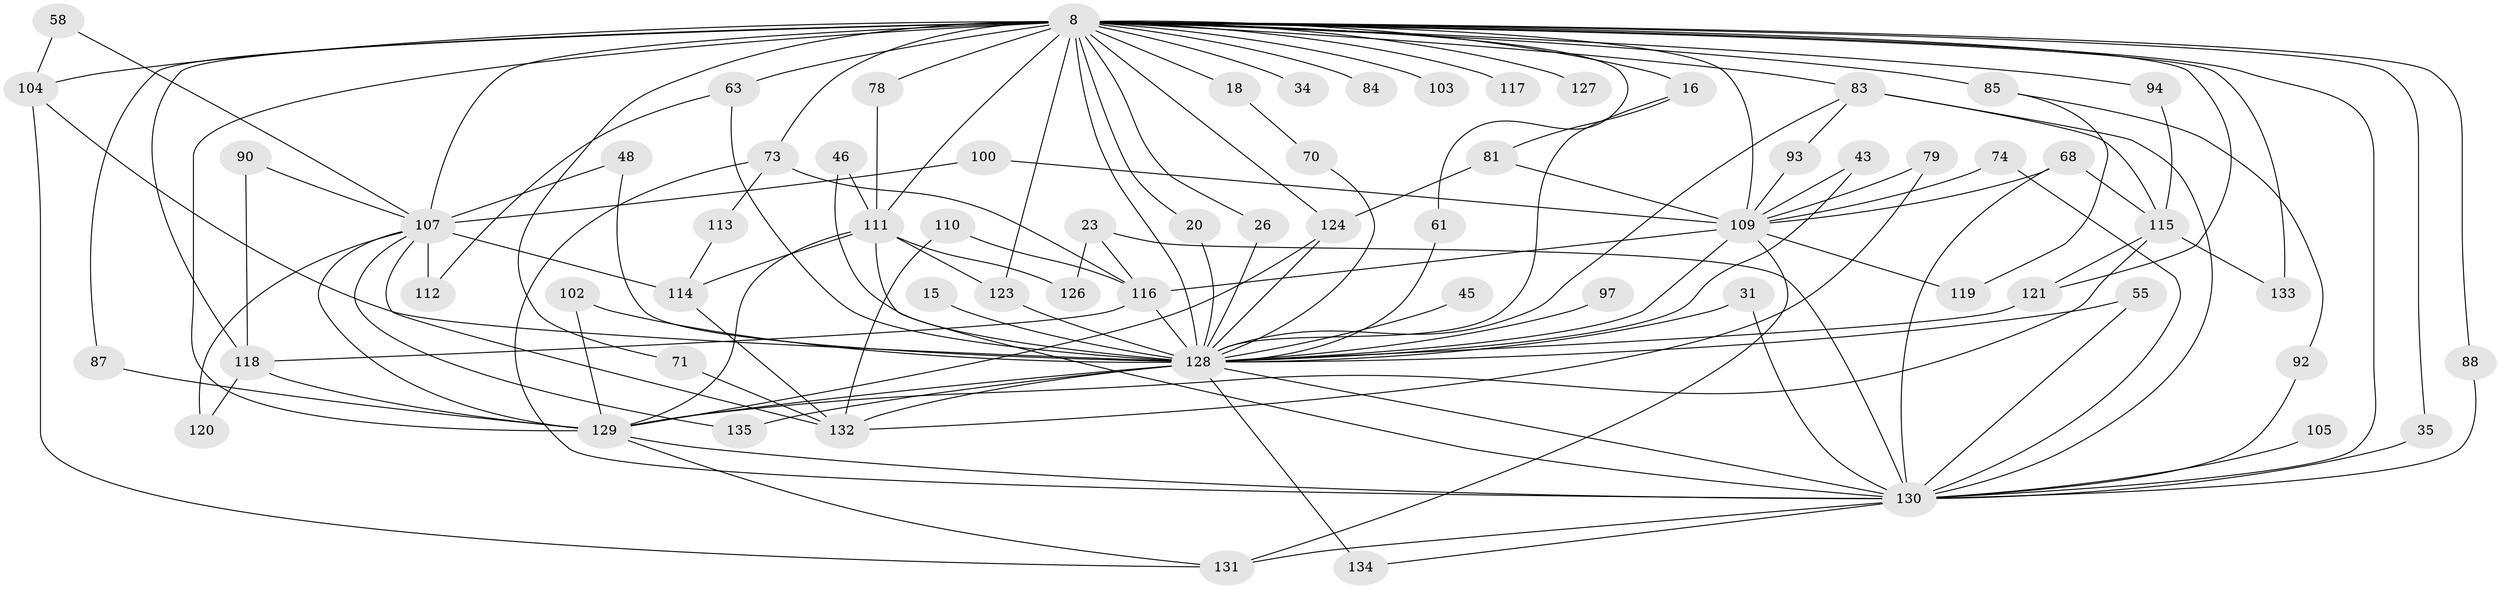 // original degree distribution, {12: 0.007407407407407408, 23: 0.007407407407407408, 18: 0.007407407407407408, 36: 0.007407407407407408, 19: 0.007407407407407408, 25: 0.014814814814814815, 30: 0.007407407407407408, 20: 0.007407407407407408, 16: 0.007407407407407408, 4: 0.0962962962962963, 7: 0.037037037037037035, 2: 0.48148148148148145, 3: 0.2518518518518518, 6: 0.02962962962962963, 8: 0.007407407407407408, 5: 0.022222222222222223}
// Generated by graph-tools (version 1.1) at 2025/48/03/04/25 21:48:40]
// undirected, 67 vertices, 133 edges
graph export_dot {
graph [start="1"]
  node [color=gray90,style=filled];
  8 [super="+2+7"];
  15;
  16;
  18;
  20;
  23;
  26;
  31;
  34;
  35 [super="+22"];
  43;
  45;
  46;
  48;
  55;
  58;
  61;
  63 [super="+44"];
  68;
  70;
  71;
  73 [super="+29+38"];
  74;
  78 [super="+41"];
  79;
  81 [super="+40"];
  83 [super="+17+69"];
  84;
  85;
  87;
  88;
  90;
  92;
  93;
  94;
  97;
  100;
  102;
  103;
  104 [super="+30+76+99+28"];
  105;
  107 [super="+95+64+75+89+12"];
  109 [super="+62+106+42"];
  110;
  111 [super="+14+11+32"];
  112;
  113;
  114 [super="+82"];
  115 [super="+80"];
  116 [super="+77"];
  117;
  118 [super="+60"];
  119;
  120;
  121 [super="+101+86+72"];
  123 [super="+96+54"];
  124 [super="+66"];
  126;
  127;
  128 [super="+25+122"];
  129 [super="+10"];
  130 [super="+125+9"];
  131 [super="+108"];
  132 [super="+13"];
  133;
  134;
  135;
  8 -- 20;
  8 -- 34 [weight=2];
  8 -- 71;
  8 -- 85 [weight=2];
  8 -- 87;
  8 -- 103 [weight=2];
  8 -- 35;
  8 -- 133;
  8 -- 88;
  8 -- 117 [weight=2];
  8 -- 123 [weight=3];
  8 -- 129 [weight=9];
  8 -- 16;
  8 -- 18 [weight=2];
  8 -- 26;
  8 -- 61;
  8 -- 63 [weight=2];
  8 -- 73 [weight=2];
  8 -- 78 [weight=2];
  8 -- 84 [weight=2];
  8 -- 94;
  8 -- 127;
  8 -- 83;
  8 -- 111 [weight=2];
  8 -- 107 [weight=6];
  8 -- 128 [weight=10];
  8 -- 130 [weight=9];
  8 -- 121;
  8 -- 124;
  8 -- 104 [weight=8];
  8 -- 109 [weight=7];
  8 -- 118 [weight=2];
  15 -- 128 [weight=2];
  16 -- 81;
  16 -- 128;
  18 -- 70;
  20 -- 128;
  23 -- 126;
  23 -- 130 [weight=2];
  23 -- 116;
  26 -- 128;
  31 -- 128;
  31 -- 130;
  35 -- 130 [weight=2];
  43 -- 128;
  43 -- 109;
  45 -- 128 [weight=2];
  46 -- 111;
  46 -- 128;
  48 -- 107;
  48 -- 128 [weight=2];
  55 -- 128;
  55 -- 130;
  58 -- 107;
  58 -- 104;
  61 -- 128;
  63 -- 112;
  63 -- 128;
  68 -- 115;
  68 -- 130;
  68 -- 109;
  70 -- 128;
  71 -- 132;
  73 -- 113;
  73 -- 116 [weight=2];
  73 -- 130 [weight=2];
  74 -- 130;
  74 -- 109;
  78 -- 111;
  79 -- 109;
  79 -- 132;
  81 -- 124;
  81 -- 109 [weight=2];
  83 -- 93;
  83 -- 115 [weight=2];
  83 -- 128;
  83 -- 130;
  85 -- 92;
  85 -- 119;
  87 -- 129;
  88 -- 130;
  90 -- 107;
  90 -- 118;
  92 -- 130;
  93 -- 109;
  94 -- 115;
  97 -- 128 [weight=2];
  100 -- 107;
  100 -- 109;
  102 -- 129;
  102 -- 128;
  104 -- 128 [weight=2];
  104 -- 131;
  105 -- 130 [weight=2];
  107 -- 114;
  107 -- 129;
  107 -- 132;
  107 -- 112;
  107 -- 120;
  107 -- 135;
  109 -- 128 [weight=4];
  109 -- 131;
  109 -- 116;
  109 -- 119;
  110 -- 116;
  110 -- 132;
  111 -- 126;
  111 -- 114 [weight=2];
  111 -- 129;
  111 -- 123;
  111 -- 130;
  113 -- 114;
  114 -- 132;
  115 -- 133;
  115 -- 129;
  115 -- 121;
  116 -- 128;
  116 -- 118;
  118 -- 129;
  118 -- 120;
  121 -- 128 [weight=3];
  123 -- 128;
  124 -- 129;
  124 -- 128;
  128 -- 129 [weight=5];
  128 -- 130 [weight=6];
  128 -- 134;
  128 -- 135;
  128 -- 132 [weight=2];
  129 -- 130 [weight=4];
  129 -- 131;
  130 -- 134;
  130 -- 131;
}
